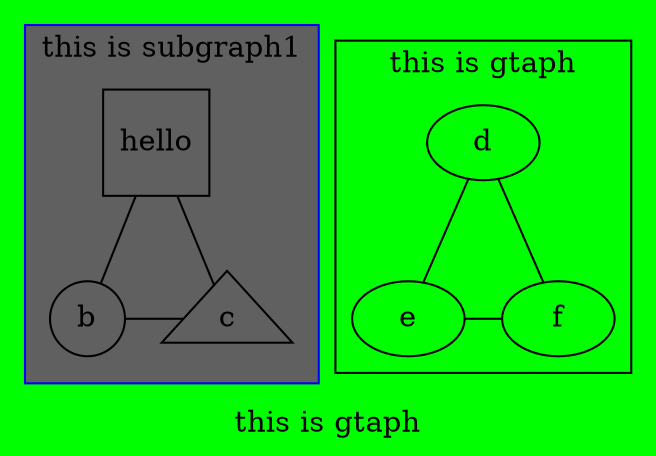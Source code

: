 graph G{
    graph[label="this is gtaph";bgcolor=green]
    a[shape=square; label="hello"]
    b[shape=circle]
    c[shape=triangle]
    
    subgraph cluster1{
        graph[label="this is subgraph1"; color=blue; bgcolor="#606060"]
        a--b
        b--c
        c--a
        {rank=same; b c}
    }
    
    subgraph clusteraiueo{
        d -- e -- f -- d
        {rank=same; e f}
        {rank=max; e}
    }
    
}
